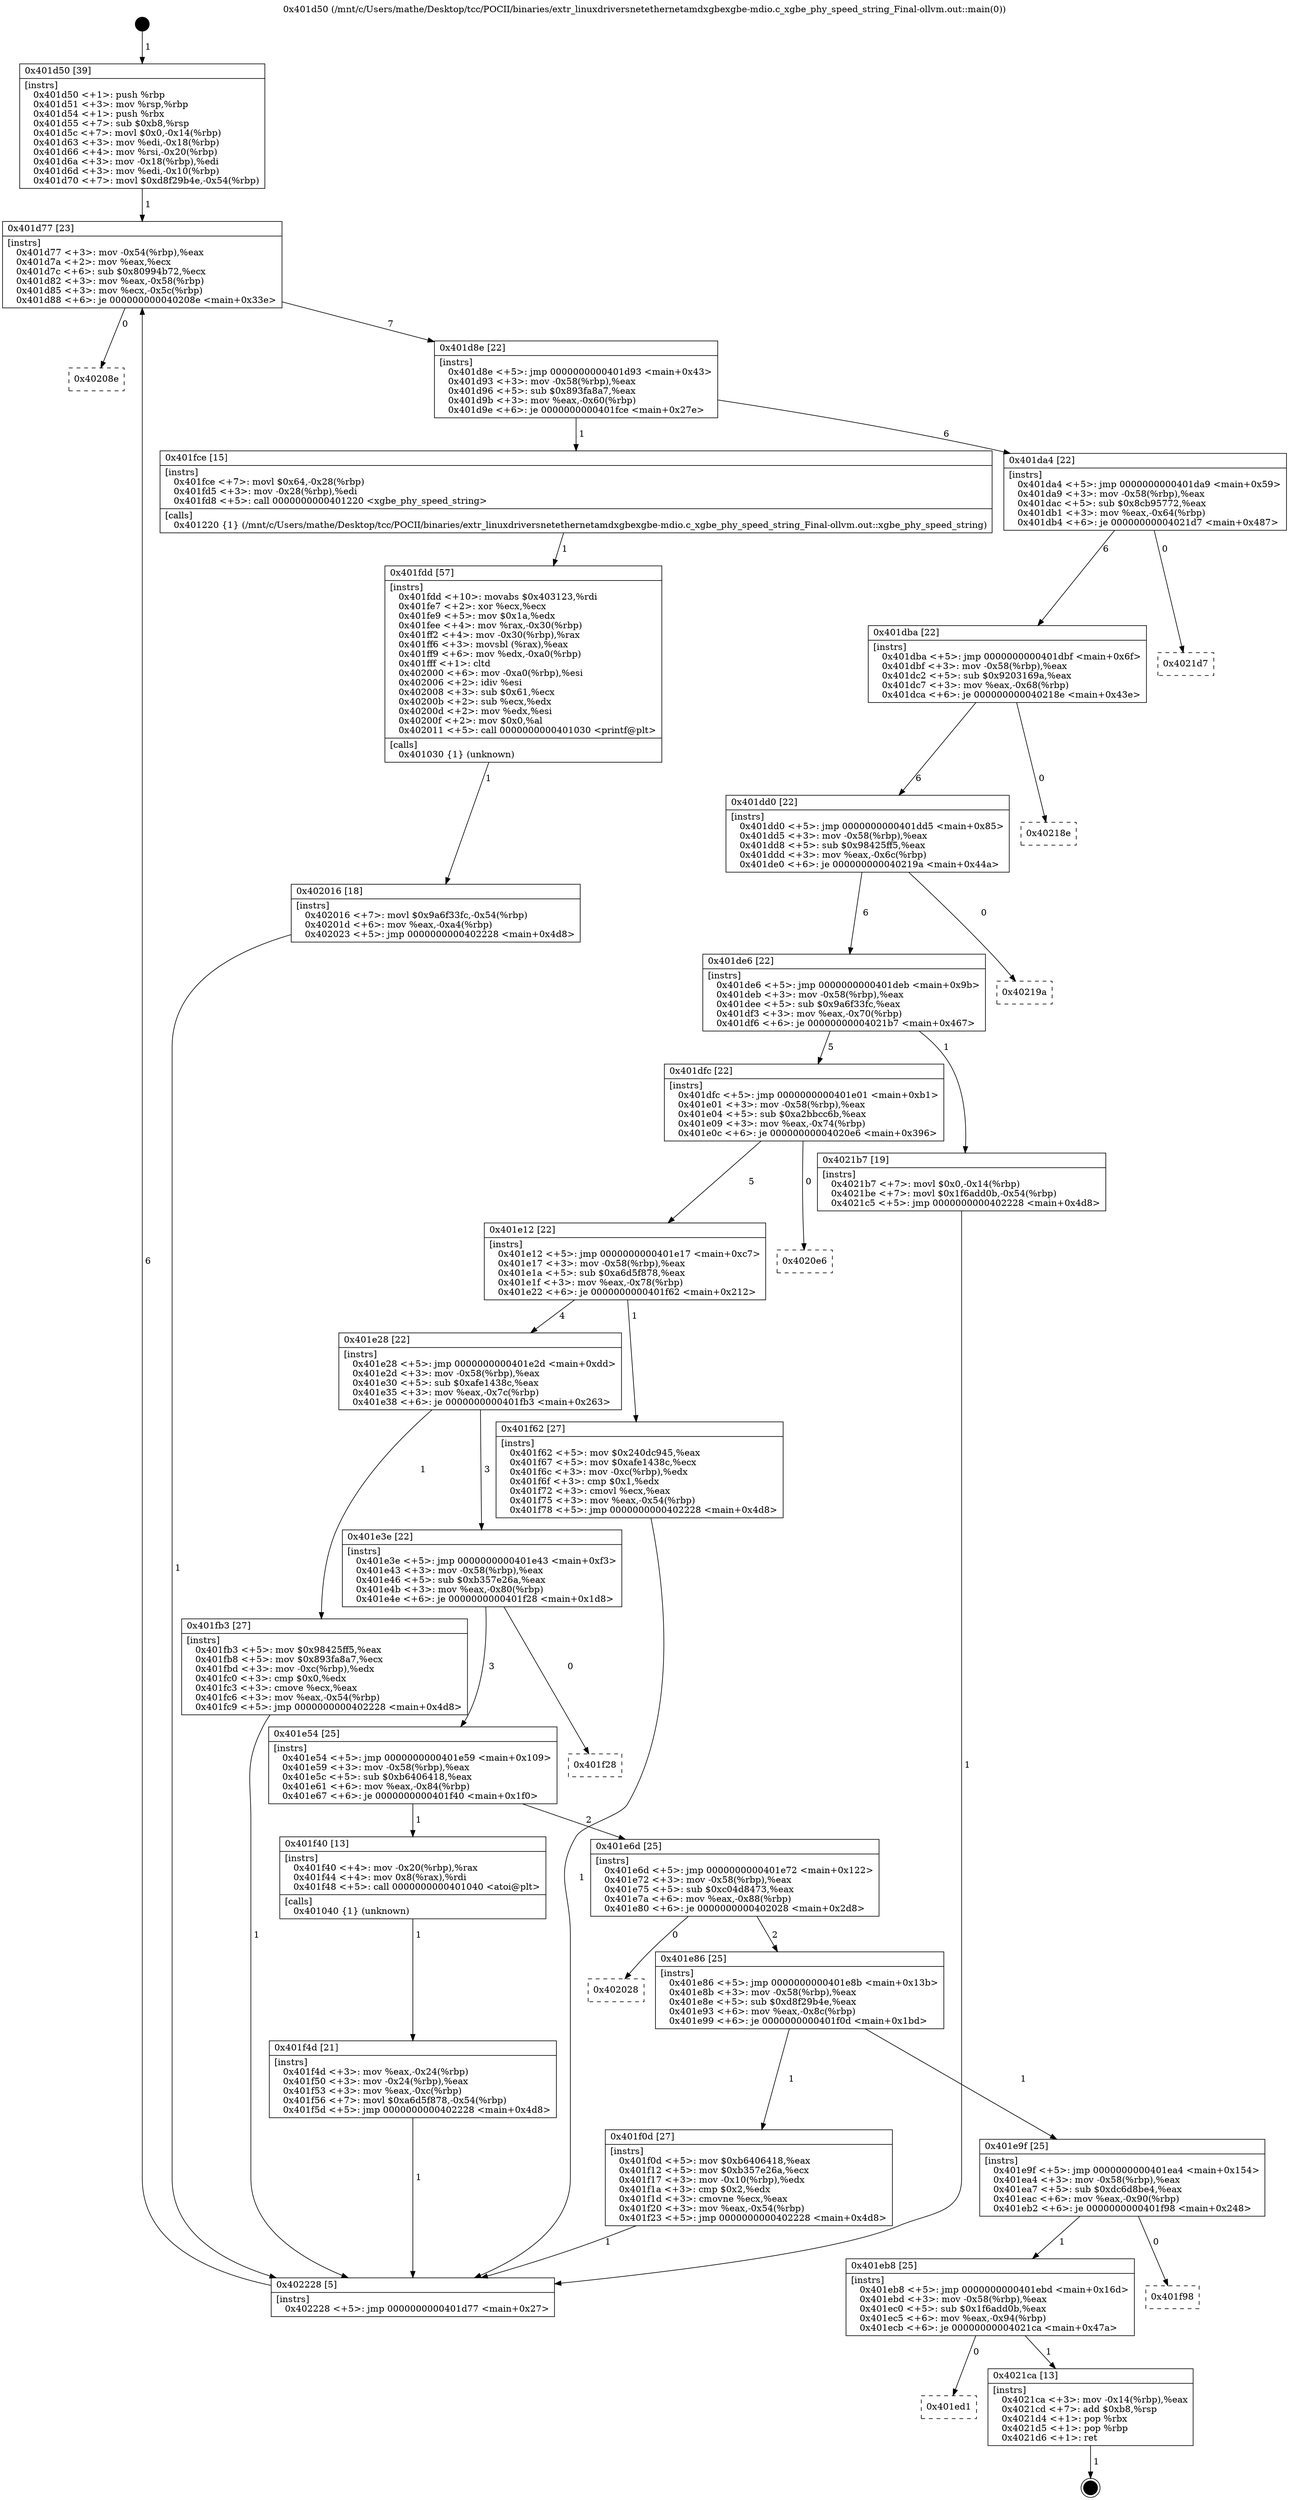 digraph "0x401d50" {
  label = "0x401d50 (/mnt/c/Users/mathe/Desktop/tcc/POCII/binaries/extr_linuxdriversnetethernetamdxgbexgbe-mdio.c_xgbe_phy_speed_string_Final-ollvm.out::main(0))"
  labelloc = "t"
  node[shape=record]

  Entry [label="",width=0.3,height=0.3,shape=circle,fillcolor=black,style=filled]
  "0x401d77" [label="{
     0x401d77 [23]\l
     | [instrs]\l
     &nbsp;&nbsp;0x401d77 \<+3\>: mov -0x54(%rbp),%eax\l
     &nbsp;&nbsp;0x401d7a \<+2\>: mov %eax,%ecx\l
     &nbsp;&nbsp;0x401d7c \<+6\>: sub $0x80994b72,%ecx\l
     &nbsp;&nbsp;0x401d82 \<+3\>: mov %eax,-0x58(%rbp)\l
     &nbsp;&nbsp;0x401d85 \<+3\>: mov %ecx,-0x5c(%rbp)\l
     &nbsp;&nbsp;0x401d88 \<+6\>: je 000000000040208e \<main+0x33e\>\l
  }"]
  "0x40208e" [label="{
     0x40208e\l
  }", style=dashed]
  "0x401d8e" [label="{
     0x401d8e [22]\l
     | [instrs]\l
     &nbsp;&nbsp;0x401d8e \<+5\>: jmp 0000000000401d93 \<main+0x43\>\l
     &nbsp;&nbsp;0x401d93 \<+3\>: mov -0x58(%rbp),%eax\l
     &nbsp;&nbsp;0x401d96 \<+5\>: sub $0x893fa8a7,%eax\l
     &nbsp;&nbsp;0x401d9b \<+3\>: mov %eax,-0x60(%rbp)\l
     &nbsp;&nbsp;0x401d9e \<+6\>: je 0000000000401fce \<main+0x27e\>\l
  }"]
  Exit [label="",width=0.3,height=0.3,shape=circle,fillcolor=black,style=filled,peripheries=2]
  "0x401fce" [label="{
     0x401fce [15]\l
     | [instrs]\l
     &nbsp;&nbsp;0x401fce \<+7\>: movl $0x64,-0x28(%rbp)\l
     &nbsp;&nbsp;0x401fd5 \<+3\>: mov -0x28(%rbp),%edi\l
     &nbsp;&nbsp;0x401fd8 \<+5\>: call 0000000000401220 \<xgbe_phy_speed_string\>\l
     | [calls]\l
     &nbsp;&nbsp;0x401220 \{1\} (/mnt/c/Users/mathe/Desktop/tcc/POCII/binaries/extr_linuxdriversnetethernetamdxgbexgbe-mdio.c_xgbe_phy_speed_string_Final-ollvm.out::xgbe_phy_speed_string)\l
  }"]
  "0x401da4" [label="{
     0x401da4 [22]\l
     | [instrs]\l
     &nbsp;&nbsp;0x401da4 \<+5\>: jmp 0000000000401da9 \<main+0x59\>\l
     &nbsp;&nbsp;0x401da9 \<+3\>: mov -0x58(%rbp),%eax\l
     &nbsp;&nbsp;0x401dac \<+5\>: sub $0x8cb95772,%eax\l
     &nbsp;&nbsp;0x401db1 \<+3\>: mov %eax,-0x64(%rbp)\l
     &nbsp;&nbsp;0x401db4 \<+6\>: je 00000000004021d7 \<main+0x487\>\l
  }"]
  "0x401ed1" [label="{
     0x401ed1\l
  }", style=dashed]
  "0x4021d7" [label="{
     0x4021d7\l
  }", style=dashed]
  "0x401dba" [label="{
     0x401dba [22]\l
     | [instrs]\l
     &nbsp;&nbsp;0x401dba \<+5\>: jmp 0000000000401dbf \<main+0x6f\>\l
     &nbsp;&nbsp;0x401dbf \<+3\>: mov -0x58(%rbp),%eax\l
     &nbsp;&nbsp;0x401dc2 \<+5\>: sub $0x9203169a,%eax\l
     &nbsp;&nbsp;0x401dc7 \<+3\>: mov %eax,-0x68(%rbp)\l
     &nbsp;&nbsp;0x401dca \<+6\>: je 000000000040218e \<main+0x43e\>\l
  }"]
  "0x4021ca" [label="{
     0x4021ca [13]\l
     | [instrs]\l
     &nbsp;&nbsp;0x4021ca \<+3\>: mov -0x14(%rbp),%eax\l
     &nbsp;&nbsp;0x4021cd \<+7\>: add $0xb8,%rsp\l
     &nbsp;&nbsp;0x4021d4 \<+1\>: pop %rbx\l
     &nbsp;&nbsp;0x4021d5 \<+1\>: pop %rbp\l
     &nbsp;&nbsp;0x4021d6 \<+1\>: ret\l
  }"]
  "0x40218e" [label="{
     0x40218e\l
  }", style=dashed]
  "0x401dd0" [label="{
     0x401dd0 [22]\l
     | [instrs]\l
     &nbsp;&nbsp;0x401dd0 \<+5\>: jmp 0000000000401dd5 \<main+0x85\>\l
     &nbsp;&nbsp;0x401dd5 \<+3\>: mov -0x58(%rbp),%eax\l
     &nbsp;&nbsp;0x401dd8 \<+5\>: sub $0x98425ff5,%eax\l
     &nbsp;&nbsp;0x401ddd \<+3\>: mov %eax,-0x6c(%rbp)\l
     &nbsp;&nbsp;0x401de0 \<+6\>: je 000000000040219a \<main+0x44a\>\l
  }"]
  "0x401eb8" [label="{
     0x401eb8 [25]\l
     | [instrs]\l
     &nbsp;&nbsp;0x401eb8 \<+5\>: jmp 0000000000401ebd \<main+0x16d\>\l
     &nbsp;&nbsp;0x401ebd \<+3\>: mov -0x58(%rbp),%eax\l
     &nbsp;&nbsp;0x401ec0 \<+5\>: sub $0x1f6add0b,%eax\l
     &nbsp;&nbsp;0x401ec5 \<+6\>: mov %eax,-0x94(%rbp)\l
     &nbsp;&nbsp;0x401ecb \<+6\>: je 00000000004021ca \<main+0x47a\>\l
  }"]
  "0x40219a" [label="{
     0x40219a\l
  }", style=dashed]
  "0x401de6" [label="{
     0x401de6 [22]\l
     | [instrs]\l
     &nbsp;&nbsp;0x401de6 \<+5\>: jmp 0000000000401deb \<main+0x9b\>\l
     &nbsp;&nbsp;0x401deb \<+3\>: mov -0x58(%rbp),%eax\l
     &nbsp;&nbsp;0x401dee \<+5\>: sub $0x9a6f33fc,%eax\l
     &nbsp;&nbsp;0x401df3 \<+3\>: mov %eax,-0x70(%rbp)\l
     &nbsp;&nbsp;0x401df6 \<+6\>: je 00000000004021b7 \<main+0x467\>\l
  }"]
  "0x401f98" [label="{
     0x401f98\l
  }", style=dashed]
  "0x4021b7" [label="{
     0x4021b7 [19]\l
     | [instrs]\l
     &nbsp;&nbsp;0x4021b7 \<+7\>: movl $0x0,-0x14(%rbp)\l
     &nbsp;&nbsp;0x4021be \<+7\>: movl $0x1f6add0b,-0x54(%rbp)\l
     &nbsp;&nbsp;0x4021c5 \<+5\>: jmp 0000000000402228 \<main+0x4d8\>\l
  }"]
  "0x401dfc" [label="{
     0x401dfc [22]\l
     | [instrs]\l
     &nbsp;&nbsp;0x401dfc \<+5\>: jmp 0000000000401e01 \<main+0xb1\>\l
     &nbsp;&nbsp;0x401e01 \<+3\>: mov -0x58(%rbp),%eax\l
     &nbsp;&nbsp;0x401e04 \<+5\>: sub $0xa2bbcc6b,%eax\l
     &nbsp;&nbsp;0x401e09 \<+3\>: mov %eax,-0x74(%rbp)\l
     &nbsp;&nbsp;0x401e0c \<+6\>: je 00000000004020e6 \<main+0x396\>\l
  }"]
  "0x402016" [label="{
     0x402016 [18]\l
     | [instrs]\l
     &nbsp;&nbsp;0x402016 \<+7\>: movl $0x9a6f33fc,-0x54(%rbp)\l
     &nbsp;&nbsp;0x40201d \<+6\>: mov %eax,-0xa4(%rbp)\l
     &nbsp;&nbsp;0x402023 \<+5\>: jmp 0000000000402228 \<main+0x4d8\>\l
  }"]
  "0x4020e6" [label="{
     0x4020e6\l
  }", style=dashed]
  "0x401e12" [label="{
     0x401e12 [22]\l
     | [instrs]\l
     &nbsp;&nbsp;0x401e12 \<+5\>: jmp 0000000000401e17 \<main+0xc7\>\l
     &nbsp;&nbsp;0x401e17 \<+3\>: mov -0x58(%rbp),%eax\l
     &nbsp;&nbsp;0x401e1a \<+5\>: sub $0xa6d5f878,%eax\l
     &nbsp;&nbsp;0x401e1f \<+3\>: mov %eax,-0x78(%rbp)\l
     &nbsp;&nbsp;0x401e22 \<+6\>: je 0000000000401f62 \<main+0x212\>\l
  }"]
  "0x401fdd" [label="{
     0x401fdd [57]\l
     | [instrs]\l
     &nbsp;&nbsp;0x401fdd \<+10\>: movabs $0x403123,%rdi\l
     &nbsp;&nbsp;0x401fe7 \<+2\>: xor %ecx,%ecx\l
     &nbsp;&nbsp;0x401fe9 \<+5\>: mov $0x1a,%edx\l
     &nbsp;&nbsp;0x401fee \<+4\>: mov %rax,-0x30(%rbp)\l
     &nbsp;&nbsp;0x401ff2 \<+4\>: mov -0x30(%rbp),%rax\l
     &nbsp;&nbsp;0x401ff6 \<+3\>: movsbl (%rax),%eax\l
     &nbsp;&nbsp;0x401ff9 \<+6\>: mov %edx,-0xa0(%rbp)\l
     &nbsp;&nbsp;0x401fff \<+1\>: cltd\l
     &nbsp;&nbsp;0x402000 \<+6\>: mov -0xa0(%rbp),%esi\l
     &nbsp;&nbsp;0x402006 \<+2\>: idiv %esi\l
     &nbsp;&nbsp;0x402008 \<+3\>: sub $0x61,%ecx\l
     &nbsp;&nbsp;0x40200b \<+2\>: sub %ecx,%edx\l
     &nbsp;&nbsp;0x40200d \<+2\>: mov %edx,%esi\l
     &nbsp;&nbsp;0x40200f \<+2\>: mov $0x0,%al\l
     &nbsp;&nbsp;0x402011 \<+5\>: call 0000000000401030 \<printf@plt\>\l
     | [calls]\l
     &nbsp;&nbsp;0x401030 \{1\} (unknown)\l
  }"]
  "0x401f62" [label="{
     0x401f62 [27]\l
     | [instrs]\l
     &nbsp;&nbsp;0x401f62 \<+5\>: mov $0x240dc945,%eax\l
     &nbsp;&nbsp;0x401f67 \<+5\>: mov $0xafe1438c,%ecx\l
     &nbsp;&nbsp;0x401f6c \<+3\>: mov -0xc(%rbp),%edx\l
     &nbsp;&nbsp;0x401f6f \<+3\>: cmp $0x1,%edx\l
     &nbsp;&nbsp;0x401f72 \<+3\>: cmovl %ecx,%eax\l
     &nbsp;&nbsp;0x401f75 \<+3\>: mov %eax,-0x54(%rbp)\l
     &nbsp;&nbsp;0x401f78 \<+5\>: jmp 0000000000402228 \<main+0x4d8\>\l
  }"]
  "0x401e28" [label="{
     0x401e28 [22]\l
     | [instrs]\l
     &nbsp;&nbsp;0x401e28 \<+5\>: jmp 0000000000401e2d \<main+0xdd\>\l
     &nbsp;&nbsp;0x401e2d \<+3\>: mov -0x58(%rbp),%eax\l
     &nbsp;&nbsp;0x401e30 \<+5\>: sub $0xafe1438c,%eax\l
     &nbsp;&nbsp;0x401e35 \<+3\>: mov %eax,-0x7c(%rbp)\l
     &nbsp;&nbsp;0x401e38 \<+6\>: je 0000000000401fb3 \<main+0x263\>\l
  }"]
  "0x401f4d" [label="{
     0x401f4d [21]\l
     | [instrs]\l
     &nbsp;&nbsp;0x401f4d \<+3\>: mov %eax,-0x24(%rbp)\l
     &nbsp;&nbsp;0x401f50 \<+3\>: mov -0x24(%rbp),%eax\l
     &nbsp;&nbsp;0x401f53 \<+3\>: mov %eax,-0xc(%rbp)\l
     &nbsp;&nbsp;0x401f56 \<+7\>: movl $0xa6d5f878,-0x54(%rbp)\l
     &nbsp;&nbsp;0x401f5d \<+5\>: jmp 0000000000402228 \<main+0x4d8\>\l
  }"]
  "0x401fb3" [label="{
     0x401fb3 [27]\l
     | [instrs]\l
     &nbsp;&nbsp;0x401fb3 \<+5\>: mov $0x98425ff5,%eax\l
     &nbsp;&nbsp;0x401fb8 \<+5\>: mov $0x893fa8a7,%ecx\l
     &nbsp;&nbsp;0x401fbd \<+3\>: mov -0xc(%rbp),%edx\l
     &nbsp;&nbsp;0x401fc0 \<+3\>: cmp $0x0,%edx\l
     &nbsp;&nbsp;0x401fc3 \<+3\>: cmove %ecx,%eax\l
     &nbsp;&nbsp;0x401fc6 \<+3\>: mov %eax,-0x54(%rbp)\l
     &nbsp;&nbsp;0x401fc9 \<+5\>: jmp 0000000000402228 \<main+0x4d8\>\l
  }"]
  "0x401e3e" [label="{
     0x401e3e [22]\l
     | [instrs]\l
     &nbsp;&nbsp;0x401e3e \<+5\>: jmp 0000000000401e43 \<main+0xf3\>\l
     &nbsp;&nbsp;0x401e43 \<+3\>: mov -0x58(%rbp),%eax\l
     &nbsp;&nbsp;0x401e46 \<+5\>: sub $0xb357e26a,%eax\l
     &nbsp;&nbsp;0x401e4b \<+3\>: mov %eax,-0x80(%rbp)\l
     &nbsp;&nbsp;0x401e4e \<+6\>: je 0000000000401f28 \<main+0x1d8\>\l
  }"]
  "0x401d50" [label="{
     0x401d50 [39]\l
     | [instrs]\l
     &nbsp;&nbsp;0x401d50 \<+1\>: push %rbp\l
     &nbsp;&nbsp;0x401d51 \<+3\>: mov %rsp,%rbp\l
     &nbsp;&nbsp;0x401d54 \<+1\>: push %rbx\l
     &nbsp;&nbsp;0x401d55 \<+7\>: sub $0xb8,%rsp\l
     &nbsp;&nbsp;0x401d5c \<+7\>: movl $0x0,-0x14(%rbp)\l
     &nbsp;&nbsp;0x401d63 \<+3\>: mov %edi,-0x18(%rbp)\l
     &nbsp;&nbsp;0x401d66 \<+4\>: mov %rsi,-0x20(%rbp)\l
     &nbsp;&nbsp;0x401d6a \<+3\>: mov -0x18(%rbp),%edi\l
     &nbsp;&nbsp;0x401d6d \<+3\>: mov %edi,-0x10(%rbp)\l
     &nbsp;&nbsp;0x401d70 \<+7\>: movl $0xd8f29b4e,-0x54(%rbp)\l
  }"]
  "0x401f28" [label="{
     0x401f28\l
  }", style=dashed]
  "0x401e54" [label="{
     0x401e54 [25]\l
     | [instrs]\l
     &nbsp;&nbsp;0x401e54 \<+5\>: jmp 0000000000401e59 \<main+0x109\>\l
     &nbsp;&nbsp;0x401e59 \<+3\>: mov -0x58(%rbp),%eax\l
     &nbsp;&nbsp;0x401e5c \<+5\>: sub $0xb6406418,%eax\l
     &nbsp;&nbsp;0x401e61 \<+6\>: mov %eax,-0x84(%rbp)\l
     &nbsp;&nbsp;0x401e67 \<+6\>: je 0000000000401f40 \<main+0x1f0\>\l
  }"]
  "0x402228" [label="{
     0x402228 [5]\l
     | [instrs]\l
     &nbsp;&nbsp;0x402228 \<+5\>: jmp 0000000000401d77 \<main+0x27\>\l
  }"]
  "0x401f40" [label="{
     0x401f40 [13]\l
     | [instrs]\l
     &nbsp;&nbsp;0x401f40 \<+4\>: mov -0x20(%rbp),%rax\l
     &nbsp;&nbsp;0x401f44 \<+4\>: mov 0x8(%rax),%rdi\l
     &nbsp;&nbsp;0x401f48 \<+5\>: call 0000000000401040 \<atoi@plt\>\l
     | [calls]\l
     &nbsp;&nbsp;0x401040 \{1\} (unknown)\l
  }"]
  "0x401e6d" [label="{
     0x401e6d [25]\l
     | [instrs]\l
     &nbsp;&nbsp;0x401e6d \<+5\>: jmp 0000000000401e72 \<main+0x122\>\l
     &nbsp;&nbsp;0x401e72 \<+3\>: mov -0x58(%rbp),%eax\l
     &nbsp;&nbsp;0x401e75 \<+5\>: sub $0xc04d8473,%eax\l
     &nbsp;&nbsp;0x401e7a \<+6\>: mov %eax,-0x88(%rbp)\l
     &nbsp;&nbsp;0x401e80 \<+6\>: je 0000000000402028 \<main+0x2d8\>\l
  }"]
  "0x401e9f" [label="{
     0x401e9f [25]\l
     | [instrs]\l
     &nbsp;&nbsp;0x401e9f \<+5\>: jmp 0000000000401ea4 \<main+0x154\>\l
     &nbsp;&nbsp;0x401ea4 \<+3\>: mov -0x58(%rbp),%eax\l
     &nbsp;&nbsp;0x401ea7 \<+5\>: sub $0xdc6d8be4,%eax\l
     &nbsp;&nbsp;0x401eac \<+6\>: mov %eax,-0x90(%rbp)\l
     &nbsp;&nbsp;0x401eb2 \<+6\>: je 0000000000401f98 \<main+0x248\>\l
  }"]
  "0x402028" [label="{
     0x402028\l
  }", style=dashed]
  "0x401e86" [label="{
     0x401e86 [25]\l
     | [instrs]\l
     &nbsp;&nbsp;0x401e86 \<+5\>: jmp 0000000000401e8b \<main+0x13b\>\l
     &nbsp;&nbsp;0x401e8b \<+3\>: mov -0x58(%rbp),%eax\l
     &nbsp;&nbsp;0x401e8e \<+5\>: sub $0xd8f29b4e,%eax\l
     &nbsp;&nbsp;0x401e93 \<+6\>: mov %eax,-0x8c(%rbp)\l
     &nbsp;&nbsp;0x401e99 \<+6\>: je 0000000000401f0d \<main+0x1bd\>\l
  }"]
  "0x401f0d" [label="{
     0x401f0d [27]\l
     | [instrs]\l
     &nbsp;&nbsp;0x401f0d \<+5\>: mov $0xb6406418,%eax\l
     &nbsp;&nbsp;0x401f12 \<+5\>: mov $0xb357e26a,%ecx\l
     &nbsp;&nbsp;0x401f17 \<+3\>: mov -0x10(%rbp),%edx\l
     &nbsp;&nbsp;0x401f1a \<+3\>: cmp $0x2,%edx\l
     &nbsp;&nbsp;0x401f1d \<+3\>: cmovne %ecx,%eax\l
     &nbsp;&nbsp;0x401f20 \<+3\>: mov %eax,-0x54(%rbp)\l
     &nbsp;&nbsp;0x401f23 \<+5\>: jmp 0000000000402228 \<main+0x4d8\>\l
  }"]
  Entry -> "0x401d50" [label=" 1"]
  "0x401d77" -> "0x40208e" [label=" 0"]
  "0x401d77" -> "0x401d8e" [label=" 7"]
  "0x4021ca" -> Exit [label=" 1"]
  "0x401d8e" -> "0x401fce" [label=" 1"]
  "0x401d8e" -> "0x401da4" [label=" 6"]
  "0x401eb8" -> "0x401ed1" [label=" 0"]
  "0x401da4" -> "0x4021d7" [label=" 0"]
  "0x401da4" -> "0x401dba" [label=" 6"]
  "0x401eb8" -> "0x4021ca" [label=" 1"]
  "0x401dba" -> "0x40218e" [label=" 0"]
  "0x401dba" -> "0x401dd0" [label=" 6"]
  "0x401e9f" -> "0x401eb8" [label=" 1"]
  "0x401dd0" -> "0x40219a" [label=" 0"]
  "0x401dd0" -> "0x401de6" [label=" 6"]
  "0x401e9f" -> "0x401f98" [label=" 0"]
  "0x401de6" -> "0x4021b7" [label=" 1"]
  "0x401de6" -> "0x401dfc" [label=" 5"]
  "0x4021b7" -> "0x402228" [label=" 1"]
  "0x401dfc" -> "0x4020e6" [label=" 0"]
  "0x401dfc" -> "0x401e12" [label=" 5"]
  "0x402016" -> "0x402228" [label=" 1"]
  "0x401e12" -> "0x401f62" [label=" 1"]
  "0x401e12" -> "0x401e28" [label=" 4"]
  "0x401fdd" -> "0x402016" [label=" 1"]
  "0x401e28" -> "0x401fb3" [label=" 1"]
  "0x401e28" -> "0x401e3e" [label=" 3"]
  "0x401fce" -> "0x401fdd" [label=" 1"]
  "0x401e3e" -> "0x401f28" [label=" 0"]
  "0x401e3e" -> "0x401e54" [label=" 3"]
  "0x401fb3" -> "0x402228" [label=" 1"]
  "0x401e54" -> "0x401f40" [label=" 1"]
  "0x401e54" -> "0x401e6d" [label=" 2"]
  "0x401f62" -> "0x402228" [label=" 1"]
  "0x401e6d" -> "0x402028" [label=" 0"]
  "0x401e6d" -> "0x401e86" [label=" 2"]
  "0x401f4d" -> "0x402228" [label=" 1"]
  "0x401e86" -> "0x401f0d" [label=" 1"]
  "0x401e86" -> "0x401e9f" [label=" 1"]
  "0x401f0d" -> "0x402228" [label=" 1"]
  "0x401d50" -> "0x401d77" [label=" 1"]
  "0x402228" -> "0x401d77" [label=" 6"]
  "0x401f40" -> "0x401f4d" [label=" 1"]
}
